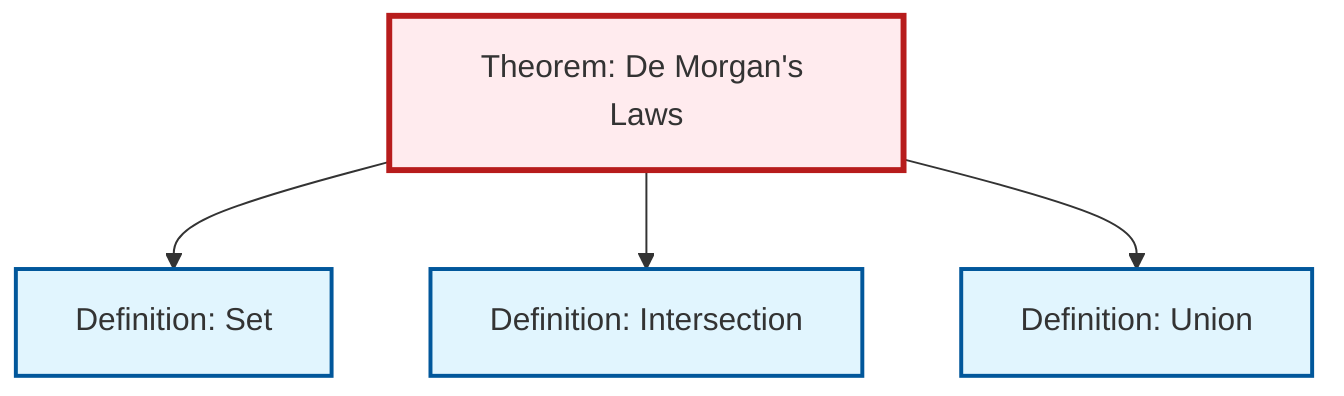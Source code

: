 graph TD
    classDef definition fill:#e1f5fe,stroke:#01579b,stroke-width:2px
    classDef theorem fill:#f3e5f5,stroke:#4a148c,stroke-width:2px
    classDef axiom fill:#fff3e0,stroke:#e65100,stroke-width:2px
    classDef example fill:#e8f5e9,stroke:#1b5e20,stroke-width:2px
    classDef current fill:#ffebee,stroke:#b71c1c,stroke-width:3px
    def-union["Definition: Union"]:::definition
    def-intersection["Definition: Intersection"]:::definition
    thm-de-morgan["Theorem: De Morgan's Laws"]:::theorem
    def-set["Definition: Set"]:::definition
    thm-de-morgan --> def-set
    thm-de-morgan --> def-intersection
    thm-de-morgan --> def-union
    class thm-de-morgan current